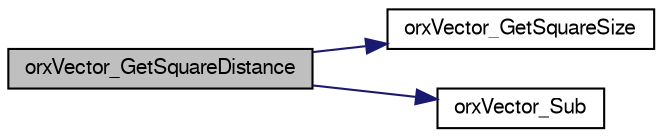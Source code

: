digraph G
{
  bgcolor="transparent";
  edge [fontname="FreeSans",fontsize=10,labelfontname="FreeSans",labelfontsize=10];
  node [fontname="FreeSans",fontsize=10,shape=record];
  rankdir=LR;
  Node1 [label="orxVector_GetSquareDistance",height=0.2,width=0.4,color="black", fillcolor="grey75", style="filled" fontcolor="black"];
  Node1 -> Node2 [color="midnightblue",fontsize=10,style="solid",fontname="FreeSans"];
  Node2 [label="orxVector_GetSquareSize",height=0.2,width=0.4,color="black",URL="$group__orx_vector.html#ga0ba504901eac5e88688ba02aa6ebd67"];
  Node1 -> Node3 [color="midnightblue",fontsize=10,style="solid",fontname="FreeSans"];
  Node3 [label="orxVector_Sub",height=0.2,width=0.4,color="black",URL="$group__orx_vector.html#g69deb6a7d017e531a4cbd0891bb2264d"];
}
